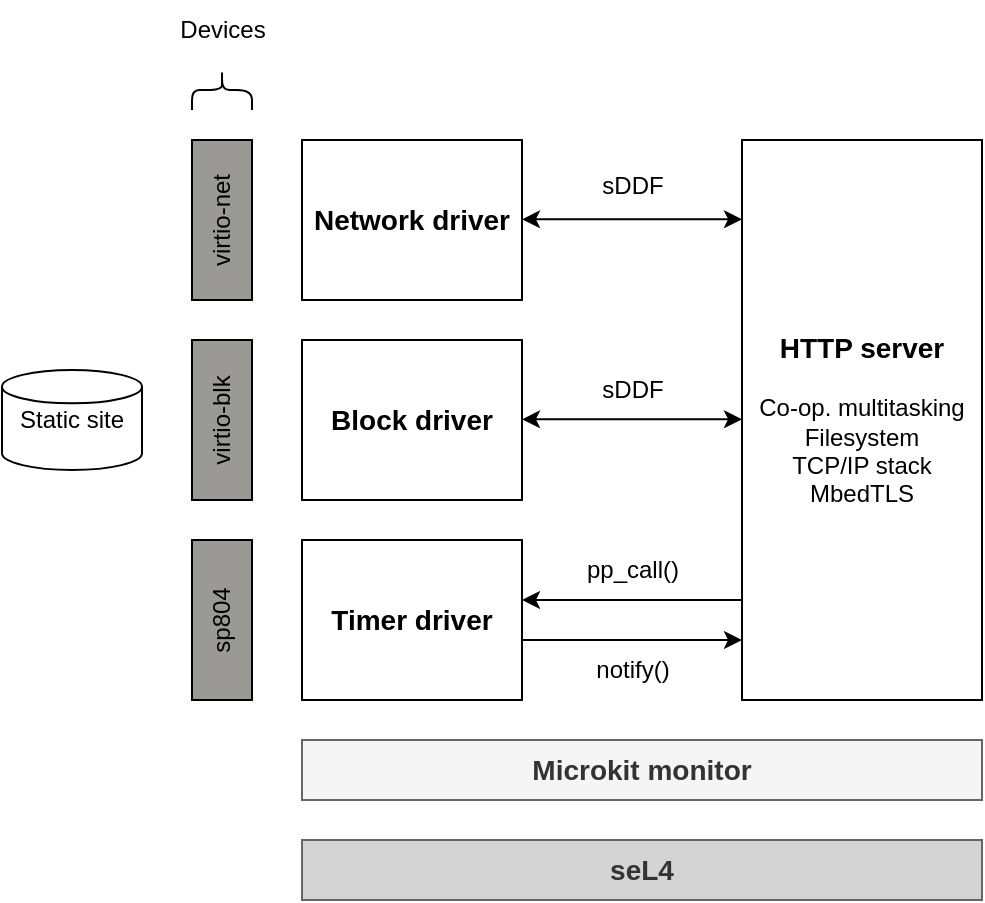 <mxfile version="21.7.5" type="device">
  <diagram name="Page-1" id="TL9CeTqhdVdMymI6Qe_W">
    <mxGraphModel dx="794" dy="1087" grid="1" gridSize="10" guides="1" tooltips="1" connect="1" arrows="1" fold="1" page="1" pageScale="1" pageWidth="827" pageHeight="1169" math="0" shadow="0">
      <root>
        <mxCell id="0" />
        <mxCell id="1" parent="0" />
        <mxCell id="pWt0abBiEEKSwPhreDza-3" value="&lt;b&gt;&lt;font style=&quot;font-size: 14px;&quot;&gt;Network driver&lt;/font&gt;&lt;/b&gt;" style="rounded=0;whiteSpace=wrap;html=1;" parent="1" vertex="1">
          <mxGeometry x="370" y="120" width="110" height="80" as="geometry" />
        </mxCell>
        <mxCell id="pWt0abBiEEKSwPhreDza-4" value="&lt;b&gt;&lt;font style=&quot;font-size: 14px;&quot;&gt;Block&amp;nbsp;driver&lt;/font&gt;&lt;/b&gt;" style="rounded=0;whiteSpace=wrap;html=1;" parent="1" vertex="1">
          <mxGeometry x="370" y="220" width="110" height="80" as="geometry" />
        </mxCell>
        <mxCell id="pWt0abBiEEKSwPhreDza-5" value="&lt;b&gt;&lt;font style=&quot;font-size: 14px;&quot;&gt;Timer driver&lt;/font&gt;&lt;/b&gt;" style="rounded=0;whiteSpace=wrap;html=1;" parent="1" vertex="1">
          <mxGeometry x="370" y="320" width="110" height="80" as="geometry" />
        </mxCell>
        <mxCell id="pWt0abBiEEKSwPhreDza-8" value="&lt;b&gt;&lt;font style=&quot;font-size: 14px;&quot;&gt;HTTP server&lt;/font&gt;&lt;/b&gt;&lt;br&gt;&lt;br&gt;Co-op. multitasking&lt;br&gt;Filesystem&lt;br&gt;TCP/IP stack&lt;br&gt;MbedTLS&lt;br&gt;" style="rounded=0;whiteSpace=wrap;html=1;" parent="1" vertex="1">
          <mxGeometry x="590" y="120" width="120" height="280" as="geometry" />
        </mxCell>
        <mxCell id="pWt0abBiEEKSwPhreDza-22" value="" style="endArrow=classic;startArrow=classic;html=1;rounded=0;" parent="1" edge="1">
          <mxGeometry width="50" height="50" relative="1" as="geometry">
            <mxPoint x="480" y="159.66" as="sourcePoint" />
            <mxPoint x="590" y="159.66" as="targetPoint" />
          </mxGeometry>
        </mxCell>
        <mxCell id="pWt0abBiEEKSwPhreDza-23" value="" style="endArrow=classic;startArrow=classic;html=1;rounded=0;" parent="1" edge="1">
          <mxGeometry width="50" height="50" relative="1" as="geometry">
            <mxPoint x="480" y="259.66" as="sourcePoint" />
            <mxPoint x="590" y="259.66" as="targetPoint" />
          </mxGeometry>
        </mxCell>
        <mxCell id="pWt0abBiEEKSwPhreDza-25" value="sDDF" style="text;html=1;align=center;verticalAlign=middle;resizable=0;points=[];autosize=1;strokeColor=none;fillColor=none;" parent="1" vertex="1">
          <mxGeometry x="510" y="128" width="50" height="30" as="geometry" />
        </mxCell>
        <mxCell id="pWt0abBiEEKSwPhreDza-26" value="sDDF" style="text;html=1;align=center;verticalAlign=middle;resizable=0;points=[];autosize=1;strokeColor=none;fillColor=none;" parent="1" vertex="1">
          <mxGeometry x="510" y="230" width="50" height="30" as="geometry" />
        </mxCell>
        <mxCell id="pWt0abBiEEKSwPhreDza-27" value="pp_call()" style="text;html=1;align=center;verticalAlign=middle;resizable=0;points=[];autosize=1;strokeColor=none;fillColor=none;" parent="1" vertex="1">
          <mxGeometry x="500" y="320" width="70" height="30" as="geometry" />
        </mxCell>
        <mxCell id="pWt0abBiEEKSwPhreDza-28" value="" style="endArrow=classic;html=1;rounded=0;" parent="1" edge="1">
          <mxGeometry width="50" height="50" relative="1" as="geometry">
            <mxPoint x="480" y="370" as="sourcePoint" />
            <mxPoint x="590" y="370" as="targetPoint" />
          </mxGeometry>
        </mxCell>
        <mxCell id="pWt0abBiEEKSwPhreDza-29" value="" style="endArrow=classic;html=1;rounded=0;" parent="1" edge="1">
          <mxGeometry width="50" height="50" relative="1" as="geometry">
            <mxPoint x="590" y="350" as="sourcePoint" />
            <mxPoint x="480" y="350" as="targetPoint" />
          </mxGeometry>
        </mxCell>
        <mxCell id="pWt0abBiEEKSwPhreDza-30" value="notify()" style="text;html=1;align=center;verticalAlign=middle;resizable=0;points=[];autosize=1;strokeColor=none;fillColor=none;" parent="1" vertex="1">
          <mxGeometry x="505" y="370" width="60" height="30" as="geometry" />
        </mxCell>
        <mxCell id="pWt0abBiEEKSwPhreDza-32" value="&lt;b&gt;&lt;font style=&quot;font-size: 14px;&quot;&gt;Microkit monitor&lt;/font&gt;&lt;/b&gt;" style="rounded=0;whiteSpace=wrap;html=1;fillColor=#f5f5f5;fontColor=#333333;strokeColor=#666666;" parent="1" vertex="1">
          <mxGeometry x="370" y="420" width="340" height="30" as="geometry" />
        </mxCell>
        <mxCell id="pWt0abBiEEKSwPhreDza-33" value="&lt;b&gt;&lt;font style=&quot;font-size: 14px;&quot;&gt;seL4&lt;/font&gt;&lt;/b&gt;" style="rounded=0;whiteSpace=wrap;html=1;fillColor=#d4d4d4;fontColor=#333333;strokeColor=#666666;fillStyle=solid;" parent="1" vertex="1">
          <mxGeometry x="370" y="470" width="340" height="30" as="geometry" />
        </mxCell>
        <mxCell id="MdkQfeQbcMsvQCLdebY3-1" value="virtio-net" style="rounded=0;whiteSpace=wrap;html=1;fillColor=#9a9996;rotation=-90;" vertex="1" parent="1">
          <mxGeometry x="290" y="145" width="80" height="30" as="geometry" />
        </mxCell>
        <mxCell id="MdkQfeQbcMsvQCLdebY3-2" value="virtio-blk" style="rounded=0;whiteSpace=wrap;html=1;fillColor=#9a9996;rotation=-90;" vertex="1" parent="1">
          <mxGeometry x="290" y="245" width="80" height="30" as="geometry" />
        </mxCell>
        <mxCell id="MdkQfeQbcMsvQCLdebY3-3" value="sp804" style="rounded=0;whiteSpace=wrap;html=1;fillColor=#9a9996;rotation=-90;" vertex="1" parent="1">
          <mxGeometry x="290" y="345" width="80" height="30" as="geometry" />
        </mxCell>
        <mxCell id="MdkQfeQbcMsvQCLdebY3-5" value="" style="shape=curlyBracket;whiteSpace=wrap;html=1;rounded=1;labelPosition=left;verticalLabelPosition=middle;align=right;verticalAlign=middle;rotation=90;" vertex="1" parent="1">
          <mxGeometry x="320" y="80" width="20" height="30" as="geometry" />
        </mxCell>
        <mxCell id="MdkQfeQbcMsvQCLdebY3-6" value="&lt;div&gt;Devices&lt;/div&gt;" style="text;html=1;align=center;verticalAlign=middle;resizable=0;points=[];autosize=1;strokeColor=none;fillColor=none;" vertex="1" parent="1">
          <mxGeometry x="295" y="50" width="70" height="30" as="geometry" />
        </mxCell>
        <mxCell id="MdkQfeQbcMsvQCLdebY3-8" value="Static site" style="strokeWidth=1;html=1;shape=mxgraph.flowchart.database;whiteSpace=wrap;" vertex="1" parent="1">
          <mxGeometry x="220" y="235" width="70" height="50" as="geometry" />
        </mxCell>
      </root>
    </mxGraphModel>
  </diagram>
</mxfile>

